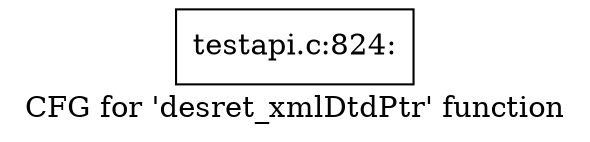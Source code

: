 digraph "CFG for 'desret_xmlDtdPtr' function" {
	label="CFG for 'desret_xmlDtdPtr' function";

	Node0x4795480 [shape=record,label="{testapi.c:824:}"];
}
